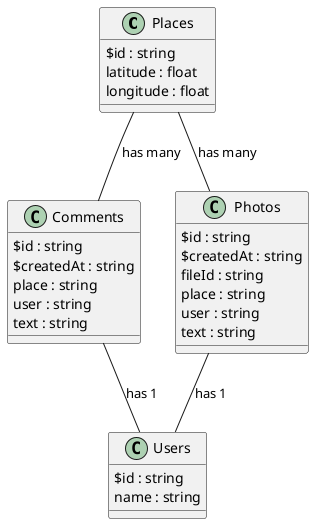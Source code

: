 @startuml Collections

class Places {
    $id : string
    latitude : float
    longitude : float
}

' class Submissions {
'     $id : string
'     $createdAt : string
'     user : string
'     latitude : float
'     longitude : float
' }

class Comments {
    $id : string
    $createdAt : string
    place : string
    user : string
    text : string
}

' class Votes {
'     $id : string
'     $createdAt : string
'     place : string
'     user : string
'     value : int
' }

class Photos {
    $id : string
    $createdAt : string
    fileId : string
    place : string
    user : string
    text : string
}

class Users {
    $id : string
    name : string
}

Places --  Comments : has many
Places -- Photos : has many
Comments -- Users : has 1
Photos -- Users : has 1

@enduml